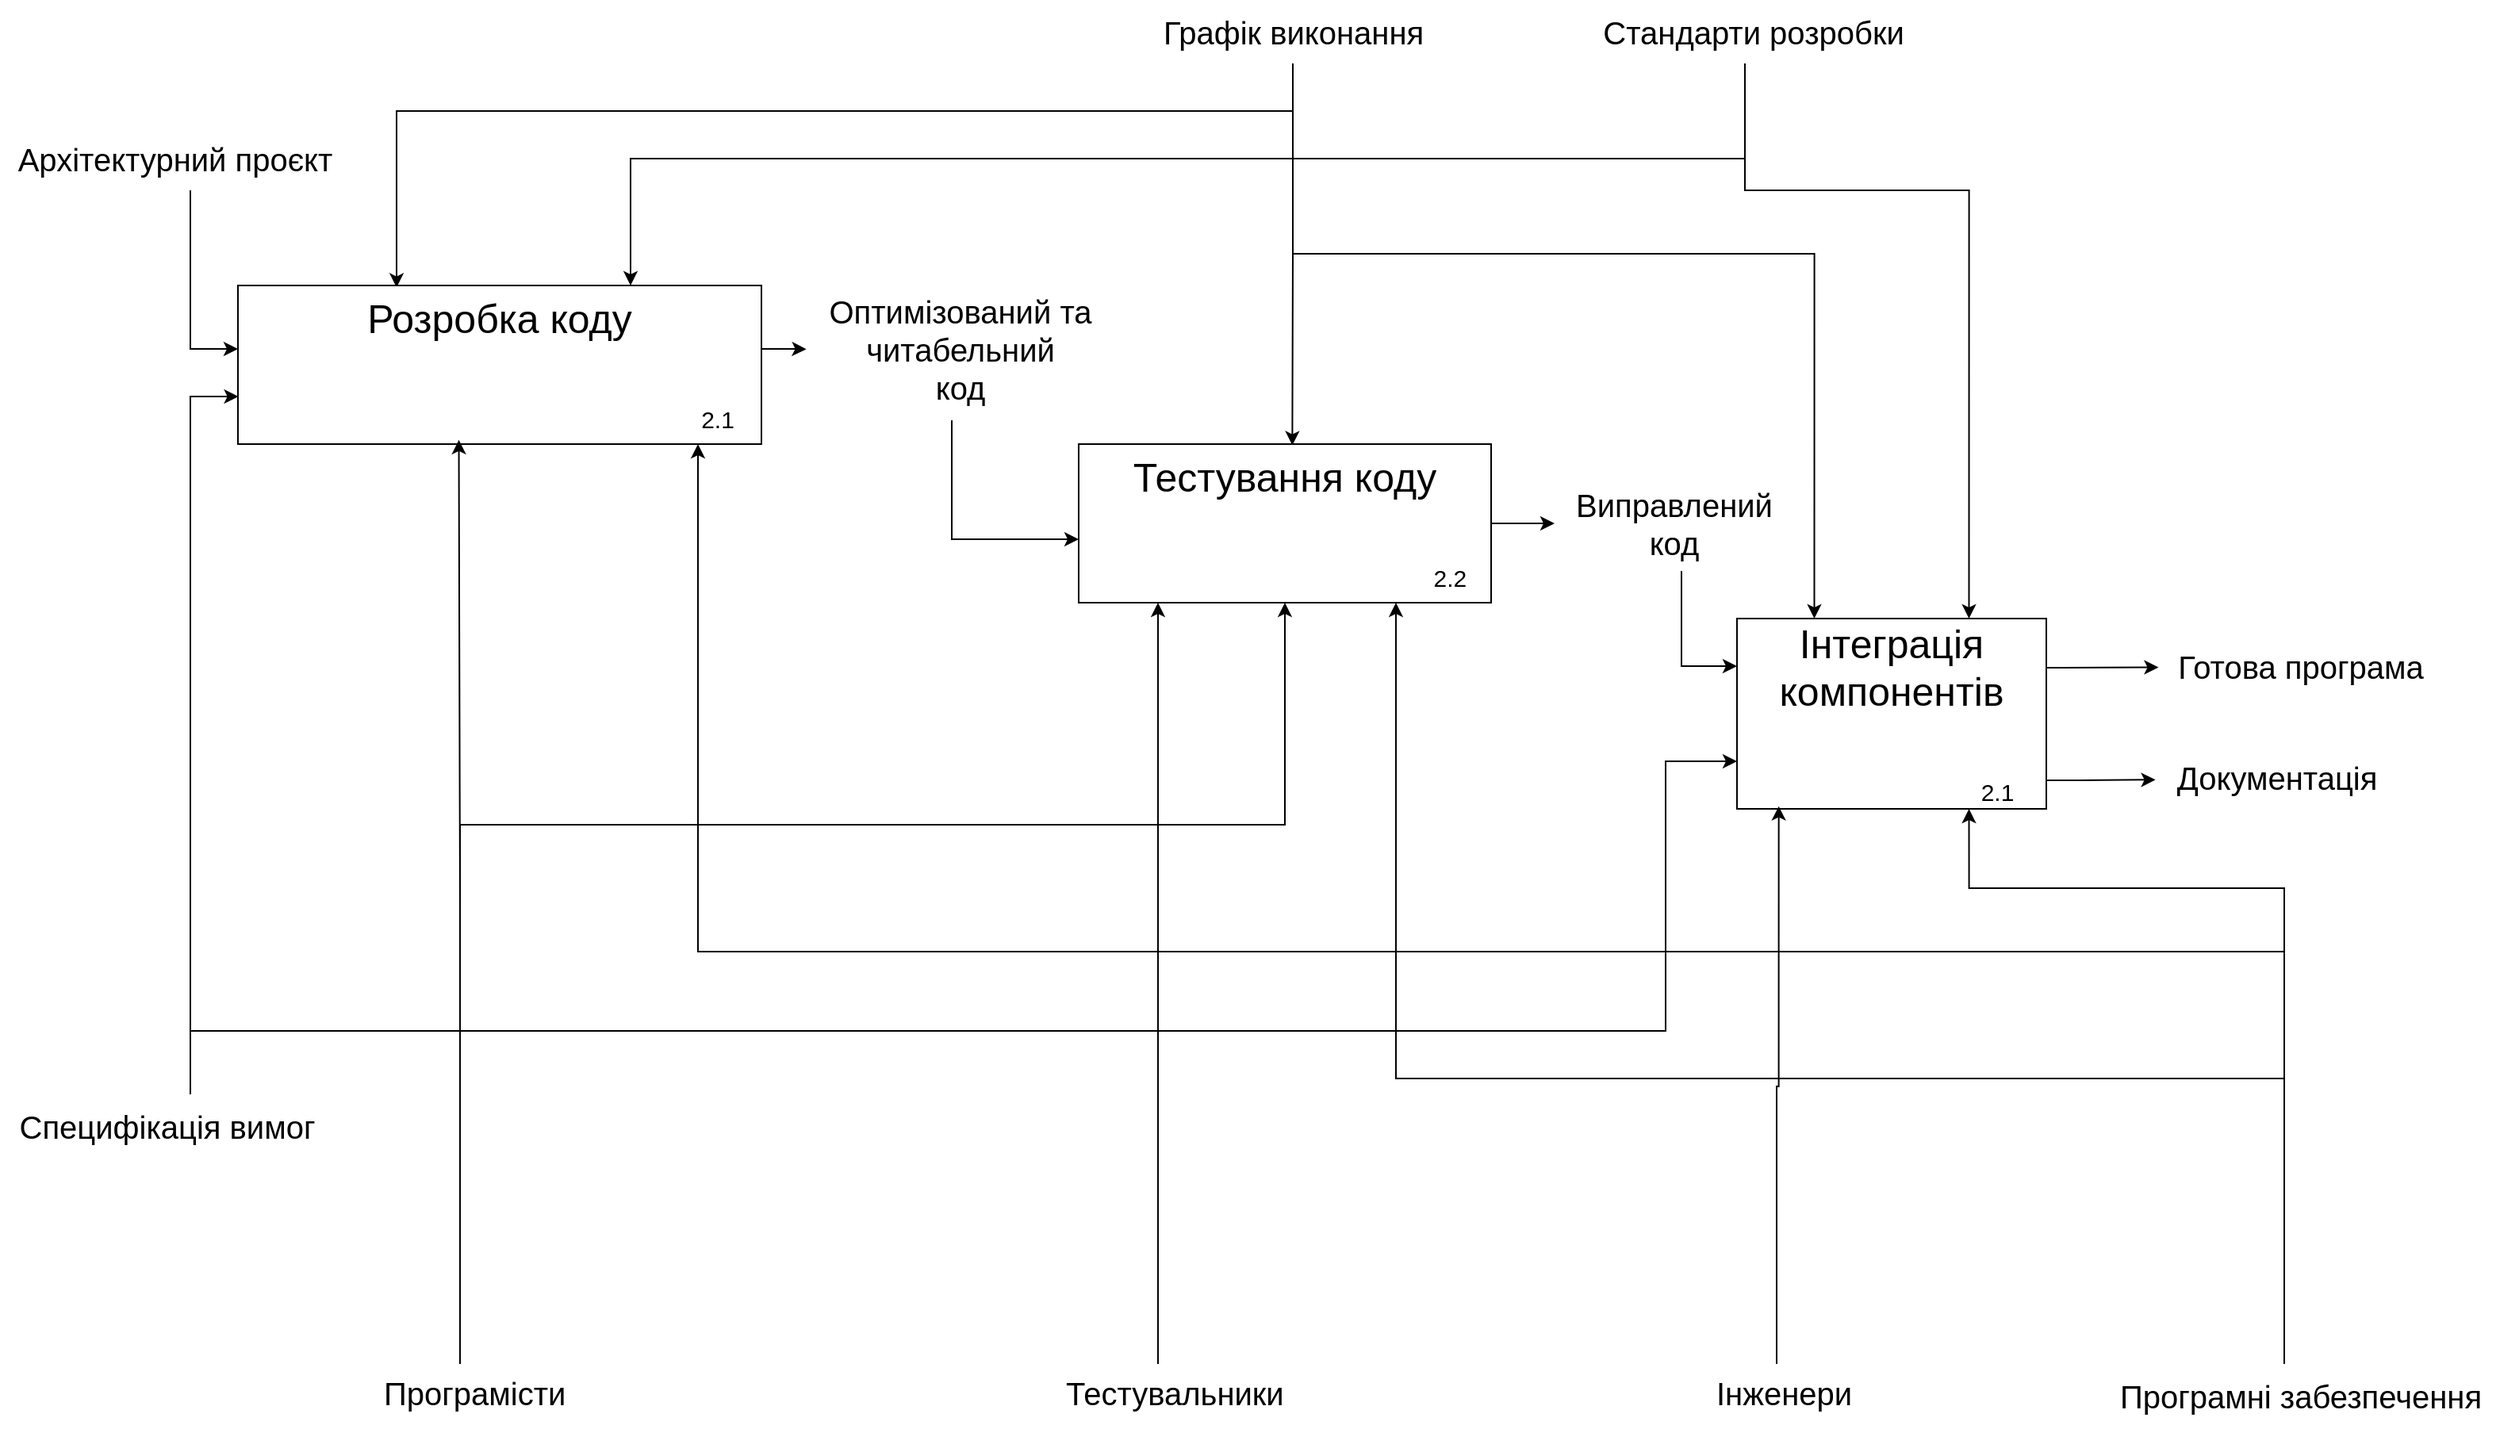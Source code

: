 <mxfile version="25.0.1">
  <diagram name="Страница — 1" id="39mdRWEwGkrcfIrTXr_9">
    <mxGraphModel dx="1517" dy="790" grid="1" gridSize="10" guides="1" tooltips="1" connect="1" arrows="1" fold="1" page="1" pageScale="1" pageWidth="1600" pageHeight="900" math="0" shadow="0">
      <root>
        <mxCell id="0" />
        <mxCell id="1" parent="0" />
        <mxCell id="DFlKvA6O-jdNiN_HPqZQ-11" style="edgeStyle=orthogonalEdgeStyle;rounded=0;orthogonalLoop=1;jettySize=auto;html=1;entryX=0.001;entryY=0.707;entryDx=0;entryDy=0;entryPerimeter=0;" edge="1" parent="1" source="DFlKvA6O-jdNiN_HPqZQ-1" target="DFlKvA6O-jdNiN_HPqZQ-5">
          <mxGeometry relative="1" as="geometry">
            <Array as="points">
              <mxPoint x="120" y="250" />
              <mxPoint x="150" y="250" />
            </Array>
          </mxGeometry>
        </mxCell>
        <mxCell id="DFlKvA6O-jdNiN_HPqZQ-12" style="edgeStyle=orthogonalEdgeStyle;rounded=0;orthogonalLoop=1;jettySize=auto;html=1;entryX=0;entryY=0.75;entryDx=0;entryDy=0;" edge="1" parent="1" source="DFlKvA6O-jdNiN_HPqZQ-1" target="DFlKvA6O-jdNiN_HPqZQ-7">
          <mxGeometry relative="1" as="geometry">
            <Array as="points">
              <mxPoint x="120" y="650" />
              <mxPoint x="1050" y="650" />
              <mxPoint x="1050" y="480" />
            </Array>
          </mxGeometry>
        </mxCell>
        <mxCell id="DFlKvA6O-jdNiN_HPqZQ-1" value="&lt;font style=&quot;font-size: 20px;&quot;&gt;Специфікація вимог&lt;/font&gt;" style="text;html=1;align=center;verticalAlign=middle;resizable=0;points=[];autosize=1;strokeColor=none;fillColor=none;" vertex="1" parent="1">
          <mxGeometry y="690" width="210" height="40" as="geometry" />
        </mxCell>
        <mxCell id="DFlKvA6O-jdNiN_HPqZQ-18" style="edgeStyle=orthogonalEdgeStyle;rounded=0;orthogonalLoop=1;jettySize=auto;html=1;entryX=0.306;entryY=0.013;entryDx=0;entryDy=0;entryPerimeter=0;" edge="1" parent="1" source="DFlKvA6O-jdNiN_HPqZQ-3" target="DFlKvA6O-jdNiN_HPqZQ-5">
          <mxGeometry relative="1" as="geometry">
            <mxPoint x="350" y="110" as="targetPoint" />
            <Array as="points">
              <mxPoint x="815" y="70" />
              <mxPoint x="250" y="70" />
              <mxPoint x="250" y="181" />
            </Array>
          </mxGeometry>
        </mxCell>
        <mxCell id="DFlKvA6O-jdNiN_HPqZQ-20" style="edgeStyle=orthogonalEdgeStyle;rounded=0;orthogonalLoop=1;jettySize=auto;html=1;entryX=0.25;entryY=0;entryDx=0;entryDy=0;" edge="1" parent="1" source="DFlKvA6O-jdNiN_HPqZQ-3" target="DFlKvA6O-jdNiN_HPqZQ-7">
          <mxGeometry relative="1" as="geometry">
            <mxPoint x="1170" y="330" as="targetPoint" />
            <Array as="points">
              <mxPoint x="815" y="160" />
              <mxPoint x="1144" y="160" />
            </Array>
          </mxGeometry>
        </mxCell>
        <mxCell id="DFlKvA6O-jdNiN_HPqZQ-24" style="edgeStyle=orthogonalEdgeStyle;rounded=0;orthogonalLoop=1;jettySize=auto;html=1;entryX=0.518;entryY=0.008;entryDx=0;entryDy=0;entryPerimeter=0;" edge="1" parent="1" source="DFlKvA6O-jdNiN_HPqZQ-3" target="DFlKvA6O-jdNiN_HPqZQ-6">
          <mxGeometry relative="1" as="geometry">
            <Array as="points" />
          </mxGeometry>
        </mxCell>
        <mxCell id="DFlKvA6O-jdNiN_HPqZQ-3" value="&lt;font style=&quot;font-size: 20px;&quot;&gt;Графік виконання&lt;/font&gt;" style="text;html=1;align=center;verticalAlign=middle;resizable=0;points=[];autosize=1;strokeColor=none;fillColor=none;" vertex="1" parent="1">
          <mxGeometry x="720" width="190" height="40" as="geometry" />
        </mxCell>
        <mxCell id="DFlKvA6O-jdNiN_HPqZQ-5" value="&lt;font style=&quot;font-size: 25px;&quot;&gt;Розробка коду&lt;br&gt;&lt;/font&gt;&lt;div&gt;&lt;div style=&quot;text-align: left;&quot;&gt;&lt;font style=&quot;font-size: 25px;&quot;&gt;&lt;br&gt;&lt;/font&gt;&lt;/div&gt;&lt;div style=&quot;text-align: left;&quot;&gt;&lt;span style=&quot;background-color: initial;&quot;&gt;&lt;font style=&quot;font-size: 25px;&quot;&gt;&amp;nbsp; &amp;nbsp; &amp;nbsp; &amp;nbsp; &amp;nbsp; &amp;nbsp; &amp;nbsp; &amp;nbsp; &amp;nbsp; &amp;nbsp; &amp;nbsp; &amp;nbsp; &amp;nbsp; &amp;nbsp; &amp;nbsp; &amp;nbsp; &amp;nbsp; &amp;nbsp; &amp;nbsp; &amp;nbsp;&lt;/font&gt;&lt;font style=&quot;font-size: 15px;&quot;&gt; 2.1&lt;/font&gt;&lt;/span&gt;&lt;/div&gt;&lt;/div&gt;" style="rounded=0;whiteSpace=wrap;html=1;" vertex="1" parent="1">
          <mxGeometry x="150" y="180" width="330" height="100" as="geometry" />
        </mxCell>
        <mxCell id="DFlKvA6O-jdNiN_HPqZQ-6" value="&lt;font style=&quot;font-size: 25px;&quot;&gt;&lt;font style=&quot;&quot;&gt;Тестування&amp;nbsp;&lt;/font&gt;коду&lt;/font&gt;&lt;div&gt;&lt;div style=&quot;text-align: left;&quot;&gt;&lt;font style=&quot;font-size: 25px;&quot;&gt;&lt;br&gt;&lt;/font&gt;&lt;/div&gt;&lt;div style=&quot;text-align: left;&quot;&gt;&lt;span style=&quot;background-color: initial;&quot;&gt;&lt;font style=&quot;font-size: 25px;&quot;&gt;&amp;nbsp; &amp;nbsp; &amp;nbsp; &amp;nbsp; &amp;nbsp; &amp;nbsp; &amp;nbsp; &amp;nbsp; &amp;nbsp; &amp;nbsp; &amp;nbsp; &amp;nbsp; &amp;nbsp; &amp;nbsp; &amp;nbsp; &lt;/font&gt;&lt;font style=&quot;font-size: 15px;&quot;&gt;2.2&lt;/font&gt;&lt;/span&gt;&lt;/div&gt;&lt;/div&gt;" style="rounded=0;whiteSpace=wrap;html=1;" vertex="1" parent="1">
          <mxGeometry x="680" y="280" width="260" height="100" as="geometry" />
        </mxCell>
        <mxCell id="DFlKvA6O-jdNiN_HPqZQ-7" value="&lt;font style=&quot;font-size: 25px;&quot;&gt;Інтеграція компонентів&lt;/font&gt;&lt;div&gt;&lt;div style=&quot;text-align: left;&quot;&gt;&lt;font style=&quot;font-size: 25px;&quot;&gt;&lt;br&gt;&lt;/font&gt;&lt;/div&gt;&lt;div style=&quot;text-align: left;&quot;&gt;&lt;span style=&quot;background-color: initial;&quot;&gt;&lt;font style=&quot;font-size: 25px;&quot;&gt;&amp;nbsp; &amp;nbsp; &amp;nbsp; &amp;nbsp; &amp;nbsp; &amp;nbsp; &amp;nbsp; &amp;nbsp; &amp;nbsp; &amp;nbsp; &amp;nbsp; &lt;/font&gt;&lt;font style=&quot;font-size: 15px;&quot;&gt;2.1&lt;/font&gt;&lt;/span&gt;&lt;/div&gt;&lt;/div&gt;" style="rounded=0;whiteSpace=wrap;html=1;" vertex="1" parent="1">
          <mxGeometry x="1095" y="390" width="195" height="120" as="geometry" />
        </mxCell>
        <mxCell id="DFlKvA6O-jdNiN_HPqZQ-9" value="" style="edgeStyle=orthogonalEdgeStyle;rounded=0;orthogonalLoop=1;jettySize=auto;html=1;" edge="1" parent="1" source="DFlKvA6O-jdNiN_HPqZQ-8" target="DFlKvA6O-jdNiN_HPqZQ-5">
          <mxGeometry relative="1" as="geometry">
            <Array as="points">
              <mxPoint x="120" y="220" />
            </Array>
          </mxGeometry>
        </mxCell>
        <mxCell id="DFlKvA6O-jdNiN_HPqZQ-8" value="&lt;font style=&quot;font-size: 20px;&quot;&gt;Архітектурний проєкт&lt;/font&gt;" style="text;html=1;align=center;verticalAlign=middle;resizable=0;points=[];autosize=1;strokeColor=none;fillColor=none;" vertex="1" parent="1">
          <mxGeometry y="80" width="220" height="40" as="geometry" />
        </mxCell>
        <mxCell id="DFlKvA6O-jdNiN_HPqZQ-23" style="edgeStyle=orthogonalEdgeStyle;rounded=0;orthogonalLoop=1;jettySize=auto;html=1;entryX=0.75;entryY=0;entryDx=0;entryDy=0;" edge="1" parent="1" source="DFlKvA6O-jdNiN_HPqZQ-21" target="DFlKvA6O-jdNiN_HPqZQ-7">
          <mxGeometry relative="1" as="geometry">
            <Array as="points">
              <mxPoint x="1100" y="120" />
              <mxPoint x="1241" y="120" />
            </Array>
          </mxGeometry>
        </mxCell>
        <mxCell id="DFlKvA6O-jdNiN_HPqZQ-42" style="edgeStyle=orthogonalEdgeStyle;rounded=0;orthogonalLoop=1;jettySize=auto;html=1;entryX=0.75;entryY=0;entryDx=0;entryDy=0;" edge="1" parent="1" source="DFlKvA6O-jdNiN_HPqZQ-21" target="DFlKvA6O-jdNiN_HPqZQ-5">
          <mxGeometry relative="1" as="geometry">
            <Array as="points">
              <mxPoint x="1100" y="100" />
              <mxPoint x="398" y="100" />
            </Array>
          </mxGeometry>
        </mxCell>
        <mxCell id="DFlKvA6O-jdNiN_HPqZQ-21" value="&lt;font style=&quot;font-size: 20px;&quot;&gt;Стандарти розробки&lt;/font&gt;" style="text;html=1;align=center;verticalAlign=middle;resizable=0;points=[];autosize=1;strokeColor=none;fillColor=none;" vertex="1" parent="1">
          <mxGeometry x="1000" width="210" height="40" as="geometry" />
        </mxCell>
        <mxCell id="DFlKvA6O-jdNiN_HPqZQ-27" style="edgeStyle=orthogonalEdgeStyle;rounded=0;orthogonalLoop=1;jettySize=auto;html=1;" edge="1" parent="1" source="DFlKvA6O-jdNiN_HPqZQ-25">
          <mxGeometry relative="1" as="geometry">
            <mxPoint x="880" y="380" as="targetPoint" />
            <Array as="points">
              <mxPoint x="1440" y="680" />
              <mxPoint x="880" y="680" />
            </Array>
          </mxGeometry>
        </mxCell>
        <mxCell id="DFlKvA6O-jdNiN_HPqZQ-28" style="edgeStyle=orthogonalEdgeStyle;rounded=0;orthogonalLoop=1;jettySize=auto;html=1;" edge="1" parent="1" source="DFlKvA6O-jdNiN_HPqZQ-25">
          <mxGeometry relative="1" as="geometry">
            <mxPoint x="440" y="280" as="targetPoint" />
            <Array as="points">
              <mxPoint x="1440" y="600" />
              <mxPoint x="440" y="600" />
            </Array>
          </mxGeometry>
        </mxCell>
        <mxCell id="DFlKvA6O-jdNiN_HPqZQ-25" value="&lt;font style=&quot;font-size: 20px;&quot;&gt;Програмні забезпечення&lt;/font&gt;" style="text;html=1;align=center;verticalAlign=middle;resizable=0;points=[];autosize=1;strokeColor=none;fillColor=none;" vertex="1" parent="1">
          <mxGeometry x="1325" y="860" width="250" height="40" as="geometry" />
        </mxCell>
        <mxCell id="DFlKvA6O-jdNiN_HPqZQ-26" style="edgeStyle=orthogonalEdgeStyle;rounded=0;orthogonalLoop=1;jettySize=auto;html=1;entryX=0.75;entryY=1;entryDx=0;entryDy=0;" edge="1" parent="1" source="DFlKvA6O-jdNiN_HPqZQ-25" target="DFlKvA6O-jdNiN_HPqZQ-7">
          <mxGeometry relative="1" as="geometry">
            <mxPoint x="1475" y="512" as="targetPoint" />
            <Array as="points">
              <mxPoint x="1440" y="560" />
              <mxPoint x="1241" y="560" />
            </Array>
          </mxGeometry>
        </mxCell>
        <mxCell id="DFlKvA6O-jdNiN_HPqZQ-30" style="edgeStyle=orthogonalEdgeStyle;rounded=0;orthogonalLoop=1;jettySize=auto;html=1;entryX=0.422;entryY=0.974;entryDx=0;entryDy=0;entryPerimeter=0;" edge="1" parent="1" source="DFlKvA6O-jdNiN_HPqZQ-29" target="DFlKvA6O-jdNiN_HPqZQ-5">
          <mxGeometry relative="1" as="geometry">
            <mxPoint x="360" y="280" as="targetPoint" />
            <Array as="points" />
          </mxGeometry>
        </mxCell>
        <mxCell id="DFlKvA6O-jdNiN_HPqZQ-47" style="edgeStyle=orthogonalEdgeStyle;rounded=0;orthogonalLoop=1;jettySize=auto;html=1;entryX=0.5;entryY=1;entryDx=0;entryDy=0;" edge="1" parent="1" source="DFlKvA6O-jdNiN_HPqZQ-29" target="DFlKvA6O-jdNiN_HPqZQ-6">
          <mxGeometry relative="1" as="geometry">
            <Array as="points">
              <mxPoint x="290" y="520" />
              <mxPoint x="810" y="520" />
            </Array>
          </mxGeometry>
        </mxCell>
        <mxCell id="DFlKvA6O-jdNiN_HPqZQ-29" value="&lt;font style=&quot;font-size: 20px;&quot;&gt;Програмісти&lt;/font&gt;" style="text;whiteSpace=wrap;html=1;" vertex="1" parent="1">
          <mxGeometry x="240" y="860" width="100" height="40" as="geometry" />
        </mxCell>
        <mxCell id="DFlKvA6O-jdNiN_HPqZQ-32" style="edgeStyle=orthogonalEdgeStyle;rounded=0;orthogonalLoop=1;jettySize=auto;html=1;" edge="1" parent="1" source="DFlKvA6O-jdNiN_HPqZQ-31">
          <mxGeometry relative="1" as="geometry">
            <mxPoint x="730" y="380" as="targetPoint" />
          </mxGeometry>
        </mxCell>
        <mxCell id="DFlKvA6O-jdNiN_HPqZQ-31" value="&lt;font style=&quot;font-size: 20px;&quot;&gt;Тестувальники&lt;/font&gt;" style="text;whiteSpace=wrap;html=1;" vertex="1" parent="1">
          <mxGeometry x="670" y="860" width="120" height="40" as="geometry" />
        </mxCell>
        <mxCell id="DFlKvA6O-jdNiN_HPqZQ-33" value="&lt;font style=&quot;font-size: 20px;&quot;&gt;Інженери&lt;/font&gt;" style="text;whiteSpace=wrap;html=1;" vertex="1" parent="1">
          <mxGeometry x="1080" y="860" width="80" height="40" as="geometry" />
        </mxCell>
        <mxCell id="DFlKvA6O-jdNiN_HPqZQ-35" style="edgeStyle=orthogonalEdgeStyle;rounded=0;orthogonalLoop=1;jettySize=auto;html=1;entryX=0.135;entryY=0.986;entryDx=0;entryDy=0;entryPerimeter=0;" edge="1" parent="1" source="DFlKvA6O-jdNiN_HPqZQ-33" target="DFlKvA6O-jdNiN_HPqZQ-7">
          <mxGeometry relative="1" as="geometry" />
        </mxCell>
        <mxCell id="DFlKvA6O-jdNiN_HPqZQ-38" style="edgeStyle=orthogonalEdgeStyle;rounded=0;orthogonalLoop=1;jettySize=auto;html=1;" edge="1" parent="1" source="DFlKvA6O-jdNiN_HPqZQ-36">
          <mxGeometry relative="1" as="geometry">
            <mxPoint x="680" y="340" as="targetPoint" />
            <Array as="points">
              <mxPoint x="600" y="340" />
            </Array>
          </mxGeometry>
        </mxCell>
        <mxCell id="DFlKvA6O-jdNiN_HPqZQ-36" value="&lt;font style=&quot;font-size: 20px;&quot;&gt;Оптимізований та&lt;/font&gt;&lt;div&gt;&lt;font style=&quot;font-size: 20px;&quot;&gt;читабельний&lt;/font&gt;&lt;div&gt;&lt;font style=&quot;font-size: 20px;&quot;&gt;код&lt;/font&gt;&lt;/div&gt;&lt;/div&gt;" style="text;html=1;align=center;verticalAlign=middle;resizable=0;points=[];autosize=1;strokeColor=none;fillColor=none;" vertex="1" parent="1">
          <mxGeometry x="510" y="175" width="190" height="90" as="geometry" />
        </mxCell>
        <mxCell id="DFlKvA6O-jdNiN_HPqZQ-37" style="edgeStyle=orthogonalEdgeStyle;rounded=0;orthogonalLoop=1;jettySize=auto;html=1;entryX=-0.009;entryY=0.502;entryDx=0;entryDy=0;entryPerimeter=0;endArrow=classic;endFill=1;" edge="1" parent="1" source="DFlKvA6O-jdNiN_HPqZQ-5" target="DFlKvA6O-jdNiN_HPqZQ-36">
          <mxGeometry relative="1" as="geometry">
            <Array as="points">
              <mxPoint x="500" y="220" />
              <mxPoint x="500" y="220" />
            </Array>
          </mxGeometry>
        </mxCell>
        <mxCell id="DFlKvA6O-jdNiN_HPqZQ-41" style="edgeStyle=orthogonalEdgeStyle;rounded=0;orthogonalLoop=1;jettySize=auto;html=1;entryX=0;entryY=0.25;entryDx=0;entryDy=0;" edge="1" parent="1" source="DFlKvA6O-jdNiN_HPqZQ-39" target="DFlKvA6O-jdNiN_HPqZQ-7">
          <mxGeometry relative="1" as="geometry">
            <Array as="points">
              <mxPoint x="1060" y="420" />
            </Array>
          </mxGeometry>
        </mxCell>
        <mxCell id="DFlKvA6O-jdNiN_HPqZQ-39" value="&lt;font style=&quot;font-size: 20px;&quot;&gt;Виправлений&lt;/font&gt;&lt;div&gt;&lt;font style=&quot;font-size: 20px;&quot;&gt;код&lt;/font&gt;&lt;/div&gt;" style="text;html=1;align=center;verticalAlign=middle;resizable=0;points=[];autosize=1;strokeColor=none;fillColor=none;" vertex="1" parent="1">
          <mxGeometry x="980" y="300" width="150" height="60" as="geometry" />
        </mxCell>
        <mxCell id="DFlKvA6O-jdNiN_HPqZQ-40" style="edgeStyle=orthogonalEdgeStyle;rounded=0;orthogonalLoop=1;jettySize=auto;html=1;endArrow=classic;endFill=1;" edge="1" parent="1" source="DFlKvA6O-jdNiN_HPqZQ-6">
          <mxGeometry relative="1" as="geometry">
            <mxPoint x="980" y="330" as="targetPoint" />
            <Array as="points">
              <mxPoint x="979" y="330" />
            </Array>
          </mxGeometry>
        </mxCell>
        <mxCell id="DFlKvA6O-jdNiN_HPqZQ-43" value="&lt;font style=&quot;font-size: 20px;&quot;&gt;Готова програма&lt;/font&gt;" style="text;html=1;align=center;verticalAlign=middle;resizable=0;points=[];autosize=1;strokeColor=none;fillColor=none;" vertex="1" parent="1">
          <mxGeometry x="1360" y="400" width="180" height="40" as="geometry" />
        </mxCell>
        <mxCell id="DFlKvA6O-jdNiN_HPqZQ-44" style="edgeStyle=orthogonalEdgeStyle;rounded=0;orthogonalLoop=1;jettySize=auto;html=1;entryX=0.004;entryY=0.519;entryDx=0;entryDy=0;entryPerimeter=0;" edge="1" parent="1" source="DFlKvA6O-jdNiN_HPqZQ-7" target="DFlKvA6O-jdNiN_HPqZQ-43">
          <mxGeometry relative="1" as="geometry">
            <Array as="points">
              <mxPoint x="1300" y="421" />
              <mxPoint x="1300" y="421" />
            </Array>
          </mxGeometry>
        </mxCell>
        <mxCell id="DFlKvA6O-jdNiN_HPqZQ-45" value="&lt;font style=&quot;font-size: 20px;&quot;&gt;Документація&lt;/font&gt;" style="text;html=1;align=center;verticalAlign=middle;resizable=0;points=[];autosize=1;strokeColor=none;fillColor=none;" vertex="1" parent="1">
          <mxGeometry x="1360" y="470" width="150" height="40" as="geometry" />
        </mxCell>
        <mxCell id="DFlKvA6O-jdNiN_HPqZQ-46" style="edgeStyle=orthogonalEdgeStyle;rounded=0;orthogonalLoop=1;jettySize=auto;html=1;entryX=-0.008;entryY=0.541;entryDx=0;entryDy=0;entryPerimeter=0;" edge="1" parent="1" source="DFlKvA6O-jdNiN_HPqZQ-7" target="DFlKvA6O-jdNiN_HPqZQ-45">
          <mxGeometry relative="1" as="geometry">
            <Array as="points">
              <mxPoint x="1310" y="492" />
              <mxPoint x="1310" y="492" />
            </Array>
          </mxGeometry>
        </mxCell>
      </root>
    </mxGraphModel>
  </diagram>
</mxfile>
